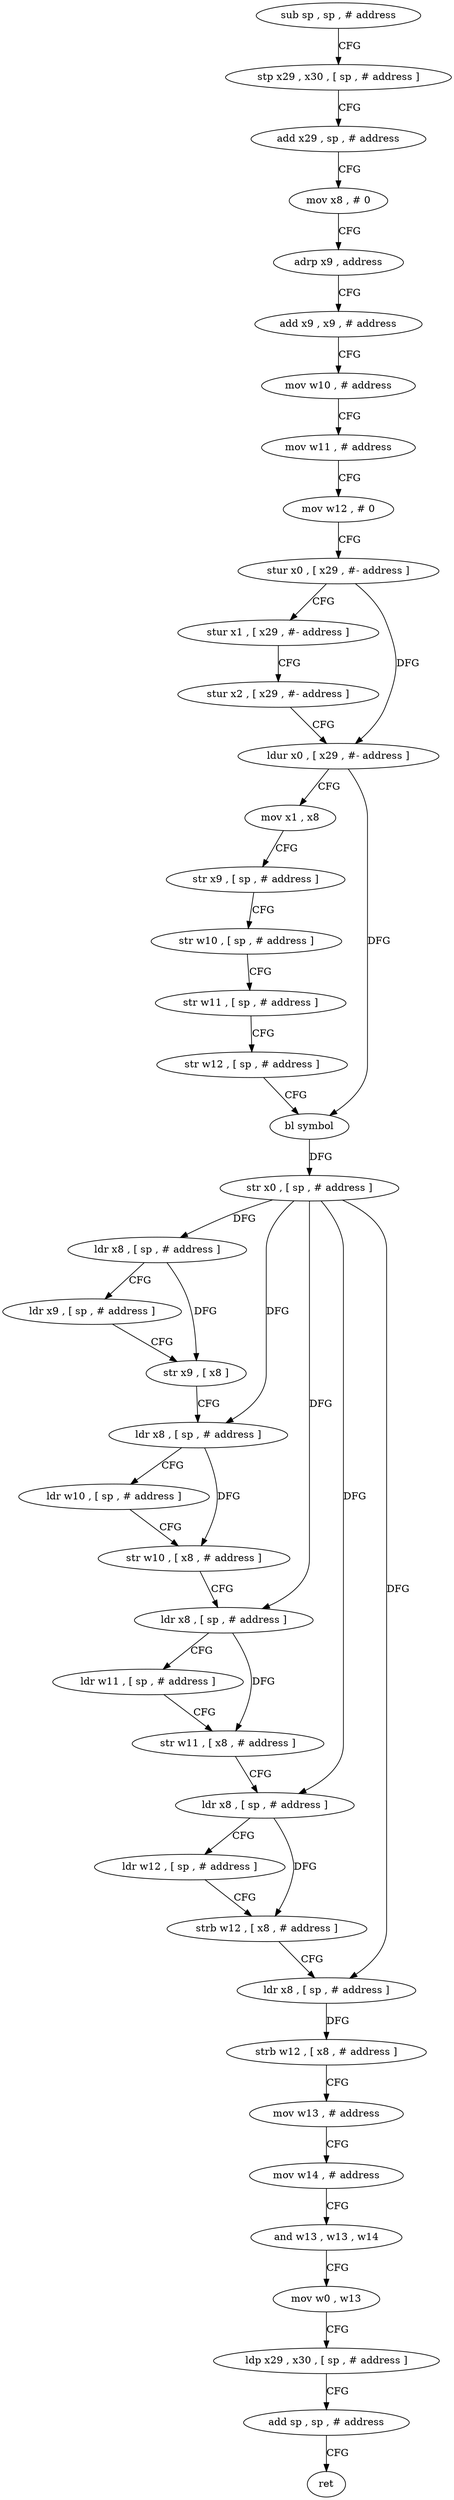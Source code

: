 digraph "func" {
"4270520" [label = "sub sp , sp , # address" ]
"4270524" [label = "stp x29 , x30 , [ sp , # address ]" ]
"4270528" [label = "add x29 , sp , # address" ]
"4270532" [label = "mov x8 , # 0" ]
"4270536" [label = "adrp x9 , address" ]
"4270540" [label = "add x9 , x9 , # address" ]
"4270544" [label = "mov w10 , # address" ]
"4270548" [label = "mov w11 , # address" ]
"4270552" [label = "mov w12 , # 0" ]
"4270556" [label = "stur x0 , [ x29 , #- address ]" ]
"4270560" [label = "stur x1 , [ x29 , #- address ]" ]
"4270564" [label = "stur x2 , [ x29 , #- address ]" ]
"4270568" [label = "ldur x0 , [ x29 , #- address ]" ]
"4270572" [label = "mov x1 , x8" ]
"4270576" [label = "str x9 , [ sp , # address ]" ]
"4270580" [label = "str w10 , [ sp , # address ]" ]
"4270584" [label = "str w11 , [ sp , # address ]" ]
"4270588" [label = "str w12 , [ sp , # address ]" ]
"4270592" [label = "bl symbol" ]
"4270596" [label = "str x0 , [ sp , # address ]" ]
"4270600" [label = "ldr x8 , [ sp , # address ]" ]
"4270604" [label = "ldr x9 , [ sp , # address ]" ]
"4270608" [label = "str x9 , [ x8 ]" ]
"4270612" [label = "ldr x8 , [ sp , # address ]" ]
"4270616" [label = "ldr w10 , [ sp , # address ]" ]
"4270620" [label = "str w10 , [ x8 , # address ]" ]
"4270624" [label = "ldr x8 , [ sp , # address ]" ]
"4270628" [label = "ldr w11 , [ sp , # address ]" ]
"4270632" [label = "str w11 , [ x8 , # address ]" ]
"4270636" [label = "ldr x8 , [ sp , # address ]" ]
"4270640" [label = "ldr w12 , [ sp , # address ]" ]
"4270644" [label = "strb w12 , [ x8 , # address ]" ]
"4270648" [label = "ldr x8 , [ sp , # address ]" ]
"4270652" [label = "strb w12 , [ x8 , # address ]" ]
"4270656" [label = "mov w13 , # address" ]
"4270660" [label = "mov w14 , # address" ]
"4270664" [label = "and w13 , w13 , w14" ]
"4270668" [label = "mov w0 , w13" ]
"4270672" [label = "ldp x29 , x30 , [ sp , # address ]" ]
"4270676" [label = "add sp , sp , # address" ]
"4270680" [label = "ret" ]
"4270520" -> "4270524" [ label = "CFG" ]
"4270524" -> "4270528" [ label = "CFG" ]
"4270528" -> "4270532" [ label = "CFG" ]
"4270532" -> "4270536" [ label = "CFG" ]
"4270536" -> "4270540" [ label = "CFG" ]
"4270540" -> "4270544" [ label = "CFG" ]
"4270544" -> "4270548" [ label = "CFG" ]
"4270548" -> "4270552" [ label = "CFG" ]
"4270552" -> "4270556" [ label = "CFG" ]
"4270556" -> "4270560" [ label = "CFG" ]
"4270556" -> "4270568" [ label = "DFG" ]
"4270560" -> "4270564" [ label = "CFG" ]
"4270564" -> "4270568" [ label = "CFG" ]
"4270568" -> "4270572" [ label = "CFG" ]
"4270568" -> "4270592" [ label = "DFG" ]
"4270572" -> "4270576" [ label = "CFG" ]
"4270576" -> "4270580" [ label = "CFG" ]
"4270580" -> "4270584" [ label = "CFG" ]
"4270584" -> "4270588" [ label = "CFG" ]
"4270588" -> "4270592" [ label = "CFG" ]
"4270592" -> "4270596" [ label = "DFG" ]
"4270596" -> "4270600" [ label = "DFG" ]
"4270596" -> "4270612" [ label = "DFG" ]
"4270596" -> "4270624" [ label = "DFG" ]
"4270596" -> "4270636" [ label = "DFG" ]
"4270596" -> "4270648" [ label = "DFG" ]
"4270600" -> "4270604" [ label = "CFG" ]
"4270600" -> "4270608" [ label = "DFG" ]
"4270604" -> "4270608" [ label = "CFG" ]
"4270608" -> "4270612" [ label = "CFG" ]
"4270612" -> "4270616" [ label = "CFG" ]
"4270612" -> "4270620" [ label = "DFG" ]
"4270616" -> "4270620" [ label = "CFG" ]
"4270620" -> "4270624" [ label = "CFG" ]
"4270624" -> "4270628" [ label = "CFG" ]
"4270624" -> "4270632" [ label = "DFG" ]
"4270628" -> "4270632" [ label = "CFG" ]
"4270632" -> "4270636" [ label = "CFG" ]
"4270636" -> "4270640" [ label = "CFG" ]
"4270636" -> "4270644" [ label = "DFG" ]
"4270640" -> "4270644" [ label = "CFG" ]
"4270644" -> "4270648" [ label = "CFG" ]
"4270648" -> "4270652" [ label = "DFG" ]
"4270652" -> "4270656" [ label = "CFG" ]
"4270656" -> "4270660" [ label = "CFG" ]
"4270660" -> "4270664" [ label = "CFG" ]
"4270664" -> "4270668" [ label = "CFG" ]
"4270668" -> "4270672" [ label = "CFG" ]
"4270672" -> "4270676" [ label = "CFG" ]
"4270676" -> "4270680" [ label = "CFG" ]
}
